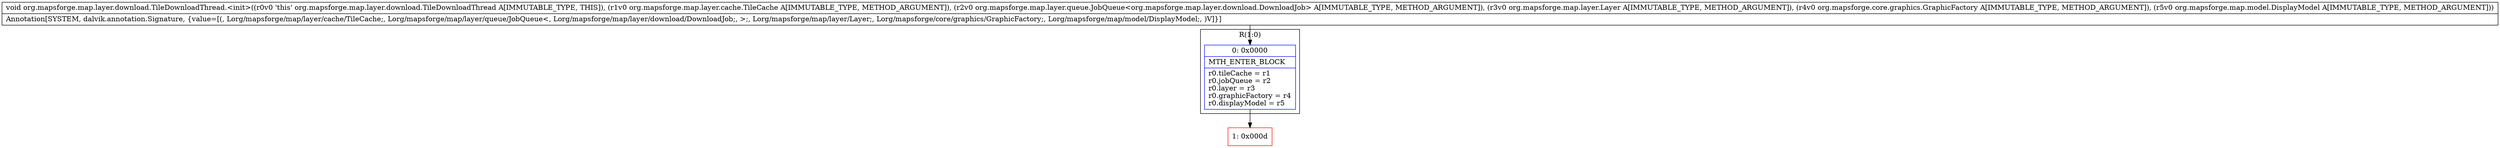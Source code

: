 digraph "CFG fororg.mapsforge.map.layer.download.TileDownloadThread.\<init\>(Lorg\/mapsforge\/map\/layer\/cache\/TileCache;Lorg\/mapsforge\/map\/layer\/queue\/JobQueue;Lorg\/mapsforge\/map\/layer\/Layer;Lorg\/mapsforge\/core\/graphics\/GraphicFactory;Lorg\/mapsforge\/map\/model\/DisplayModel;)V" {
subgraph cluster_Region_521840344 {
label = "R(1:0)";
node [shape=record,color=blue];
Node_0 [shape=record,label="{0\:\ 0x0000|MTH_ENTER_BLOCK\l|r0.tileCache = r1\lr0.jobQueue = r2\lr0.layer = r3\lr0.graphicFactory = r4\lr0.displayModel = r5\l}"];
}
Node_1 [shape=record,color=red,label="{1\:\ 0x000d}"];
MethodNode[shape=record,label="{void org.mapsforge.map.layer.download.TileDownloadThread.\<init\>((r0v0 'this' org.mapsforge.map.layer.download.TileDownloadThread A[IMMUTABLE_TYPE, THIS]), (r1v0 org.mapsforge.map.layer.cache.TileCache A[IMMUTABLE_TYPE, METHOD_ARGUMENT]), (r2v0 org.mapsforge.map.layer.queue.JobQueue\<org.mapsforge.map.layer.download.DownloadJob\> A[IMMUTABLE_TYPE, METHOD_ARGUMENT]), (r3v0 org.mapsforge.map.layer.Layer A[IMMUTABLE_TYPE, METHOD_ARGUMENT]), (r4v0 org.mapsforge.core.graphics.GraphicFactory A[IMMUTABLE_TYPE, METHOD_ARGUMENT]), (r5v0 org.mapsforge.map.model.DisplayModel A[IMMUTABLE_TYPE, METHOD_ARGUMENT]))  | Annotation[SYSTEM, dalvik.annotation.Signature, \{value=[(, Lorg\/mapsforge\/map\/layer\/cache\/TileCache;, Lorg\/mapsforge\/map\/layer\/queue\/JobQueue\<, Lorg\/mapsforge\/map\/layer\/download\/DownloadJob;, \>;, Lorg\/mapsforge\/map\/layer\/Layer;, Lorg\/mapsforge\/core\/graphics\/GraphicFactory;, Lorg\/mapsforge\/map\/model\/DisplayModel;, )V]\}]\l}"];
MethodNode -> Node_0;
Node_0 -> Node_1;
}

